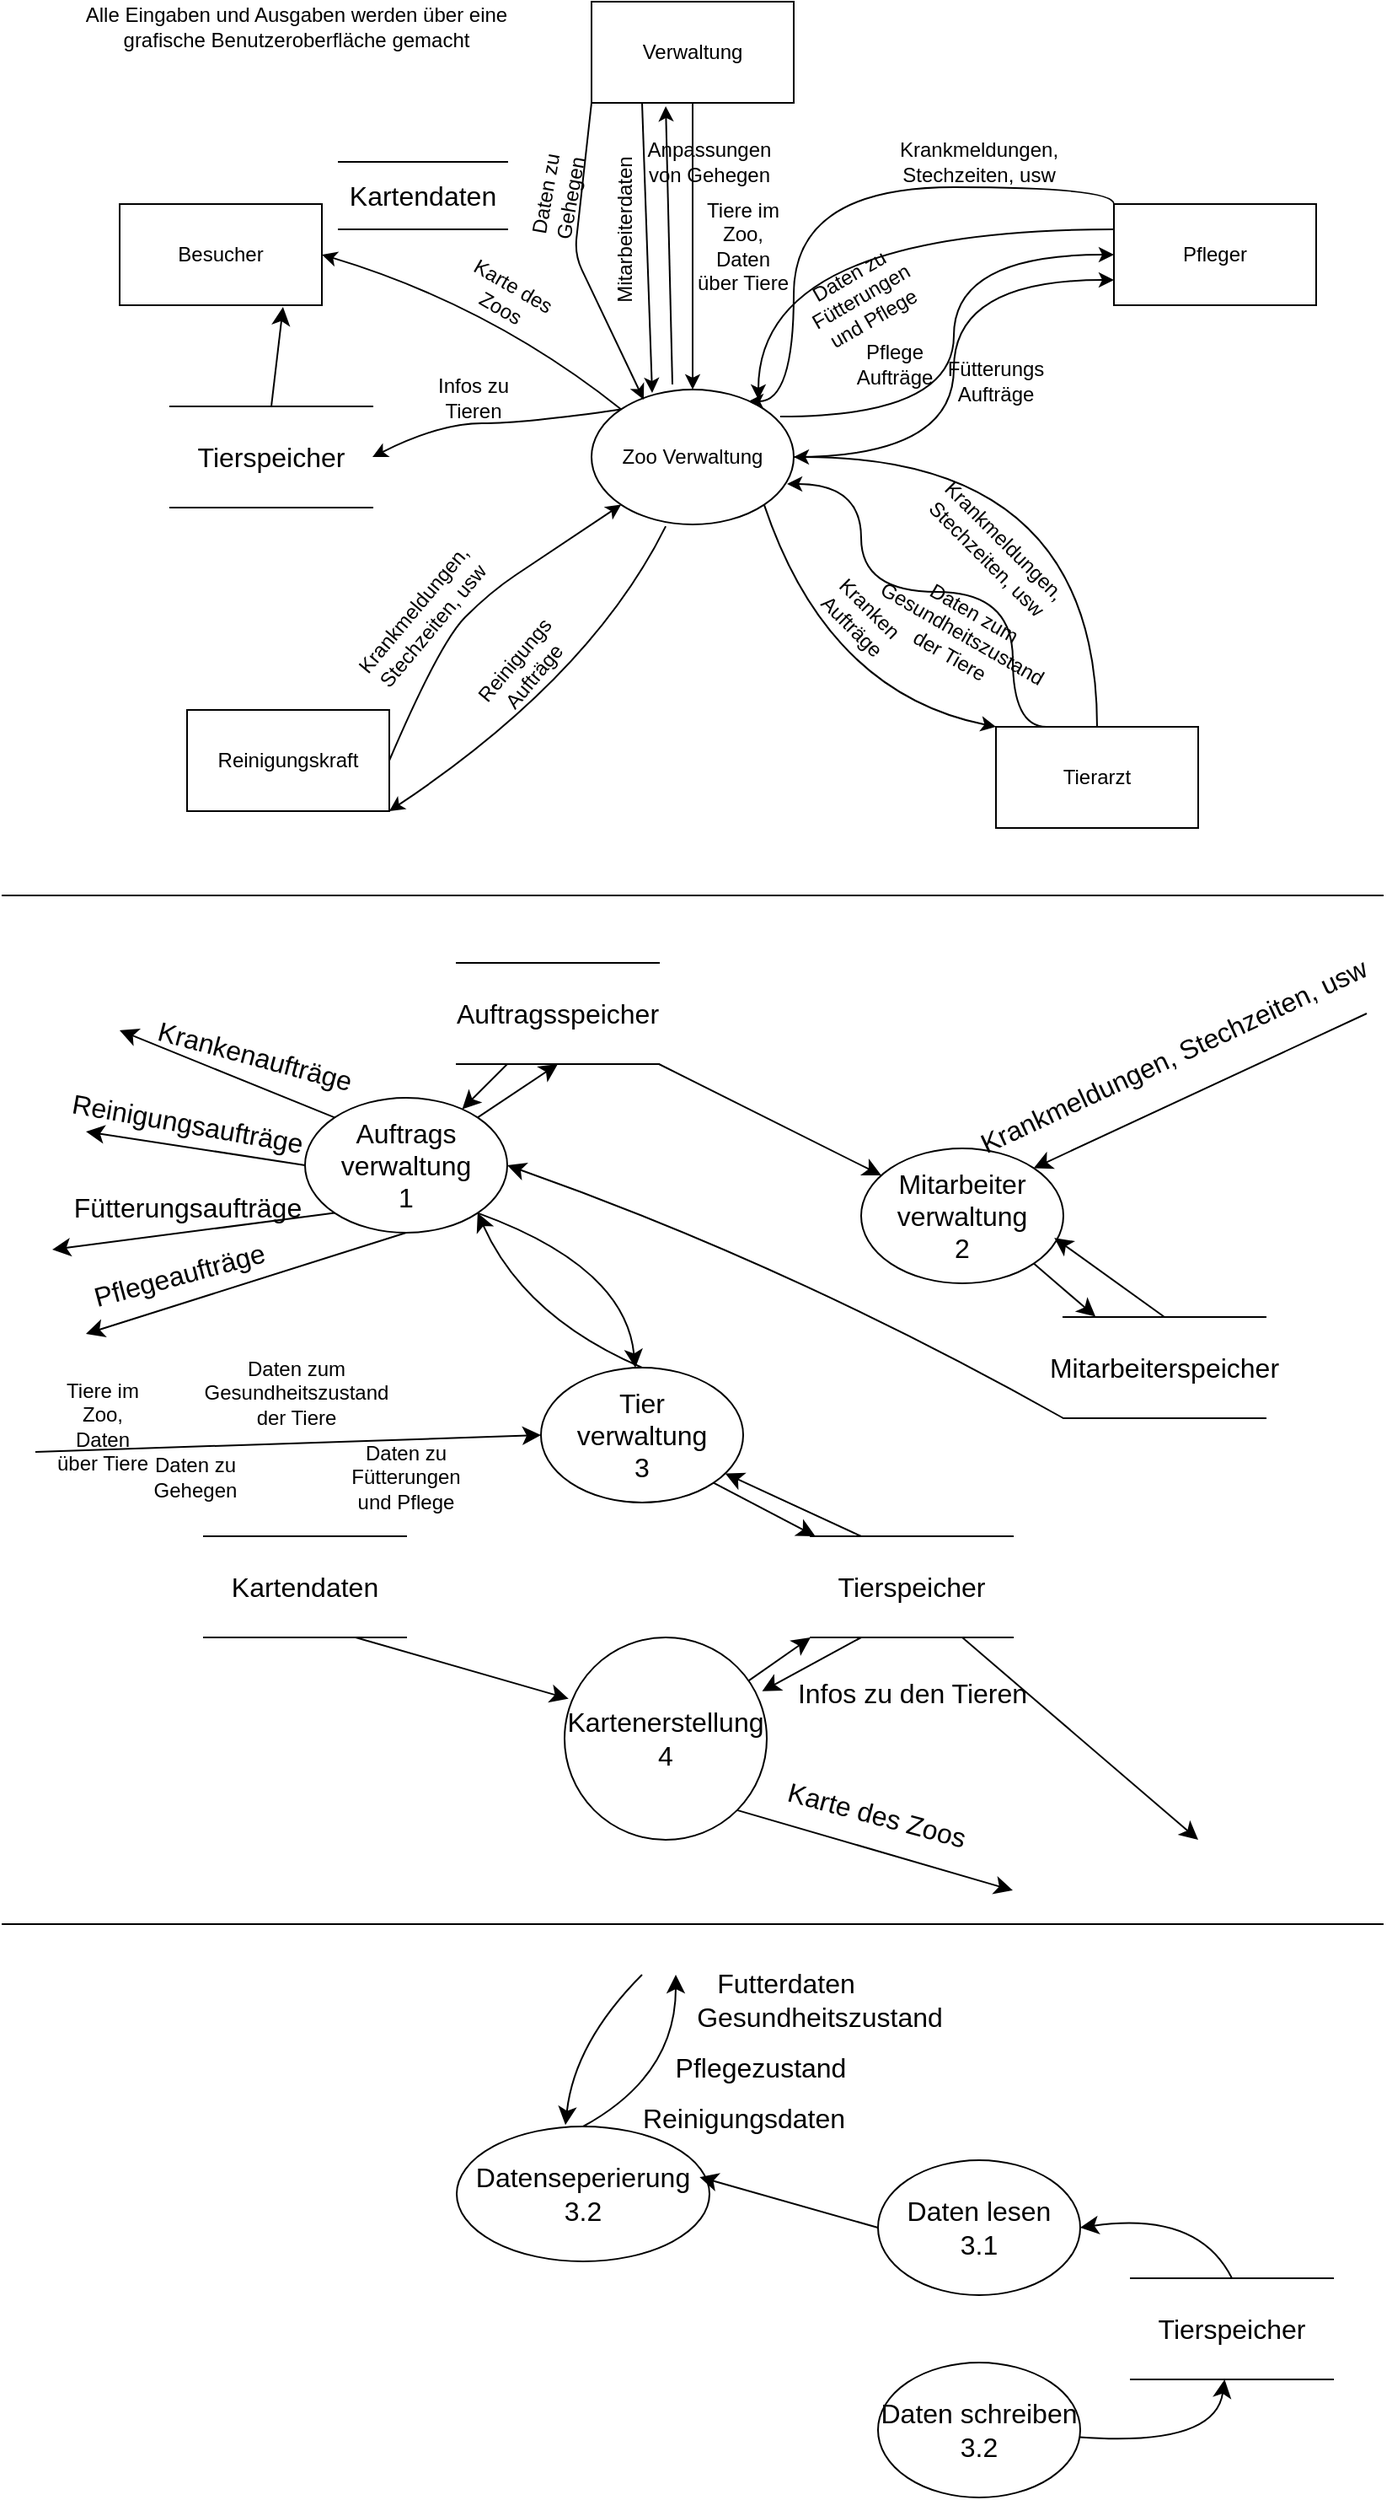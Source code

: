 <mxfile version="22.0.8" type="github">
  <diagram name="Seite-1" id="AFe3_xiZWw6bGmPmBy-W">
    <mxGraphModel dx="1151" dy="640" grid="1" gridSize="10" guides="1" tooltips="1" connect="1" arrows="1" fold="1" page="1" pageScale="1" pageWidth="827" pageHeight="1169" math="0" shadow="0">
      <root>
        <mxCell id="0" />
        <mxCell id="1" parent="0" />
        <mxCell id="UjHKhjJmp_GbaxRpM0CP-33" style="edgeStyle=orthogonalEdgeStyle;orthogonalLoop=1;jettySize=auto;html=1;entryX=0;entryY=0.75;entryDx=0;entryDy=0;curved=1;" parent="1" source="UjHKhjJmp_GbaxRpM0CP-1" target="UjHKhjJmp_GbaxRpM0CP-7" edge="1">
          <mxGeometry relative="1" as="geometry" />
        </mxCell>
        <mxCell id="UjHKhjJmp_GbaxRpM0CP-1" value="Zoo Verwaltung" style="ellipse;whiteSpace=wrap;html=1;" parent="1" vertex="1">
          <mxGeometry x="350" y="260" width="120" height="80" as="geometry" />
        </mxCell>
        <mxCell id="UjHKhjJmp_GbaxRpM0CP-4" value="Reinigungskraft" style="rounded=0;whiteSpace=wrap;html=1;" parent="1" vertex="1">
          <mxGeometry x="110" y="450" width="120" height="60" as="geometry" />
        </mxCell>
        <mxCell id="UjHKhjJmp_GbaxRpM0CP-29" style="edgeStyle=orthogonalEdgeStyle;orthogonalLoop=1;jettySize=auto;html=1;entryX=1;entryY=0.5;entryDx=0;entryDy=0;exitX=0.5;exitY=0;exitDx=0;exitDy=0;curved=1;" parent="1" source="UjHKhjJmp_GbaxRpM0CP-5" target="UjHKhjJmp_GbaxRpM0CP-1" edge="1">
          <mxGeometry relative="1" as="geometry" />
        </mxCell>
        <mxCell id="UjHKhjJmp_GbaxRpM0CP-5" value="Tierarzt" style="rounded=0;whiteSpace=wrap;html=1;" parent="1" vertex="1">
          <mxGeometry x="590" y="460" width="120" height="60" as="geometry" />
        </mxCell>
        <mxCell id="UjHKhjJmp_GbaxRpM0CP-6" value="Verwaltung" style="rounded=0;whiteSpace=wrap;html=1;" parent="1" vertex="1">
          <mxGeometry x="350" y="30" width="120" height="60" as="geometry" />
        </mxCell>
        <mxCell id="UjHKhjJmp_GbaxRpM0CP-7" value="Pfleger" style="rounded=0;whiteSpace=wrap;html=1;" parent="1" vertex="1">
          <mxGeometry x="660" y="150" width="120" height="60" as="geometry" />
        </mxCell>
        <mxCell id="UjHKhjJmp_GbaxRpM0CP-8" value="Besucher" style="rounded=0;whiteSpace=wrap;html=1;" parent="1" vertex="1">
          <mxGeometry x="70" y="150" width="120" height="60" as="geometry" />
        </mxCell>
        <object label="" id="UjHKhjJmp_GbaxRpM0CP-9">
          <mxCell style="endArrow=classic;html=1;exitX=0;exitY=0;exitDx=0;exitDy=0;entryX=1;entryY=0.5;entryDx=0;entryDy=0;curved=1;" parent="1" source="UjHKhjJmp_GbaxRpM0CP-1" target="UjHKhjJmp_GbaxRpM0CP-8" edge="1">
            <mxGeometry width="50" height="50" relative="1" as="geometry">
              <mxPoint x="440" y="270" as="sourcePoint" />
              <mxPoint x="390" y="320" as="targetPoint" />
              <Array as="points">
                <mxPoint x="290" y="210" />
              </Array>
            </mxGeometry>
          </mxCell>
        </object>
        <mxCell id="UjHKhjJmp_GbaxRpM0CP-10" value="Karte des Zoos" style="text;html=1;strokeColor=none;fillColor=none;align=center;verticalAlign=middle;whiteSpace=wrap;rounded=0;rotation=30;" parent="1" vertex="1">
          <mxGeometry x="270" y="190" width="60" height="30" as="geometry" />
        </mxCell>
        <object label="" id="UjHKhjJmp_GbaxRpM0CP-11">
          <mxCell style="endArrow=classic;html=1;entryX=1;entryY=0.5;entryDx=0;entryDy=0;curved=1;exitX=0;exitY=0;exitDx=0;exitDy=0;" parent="1" source="UjHKhjJmp_GbaxRpM0CP-1" target="Fa3aqSn8HLSYC_7PjLff-5" edge="1">
            <mxGeometry width="50" height="50" relative="1" as="geometry">
              <mxPoint x="319.457" y="310.514" as="sourcePoint" />
              <mxPoint x="140" y="250" as="targetPoint" />
              <Array as="points">
                <mxPoint x="310" y="280" />
                <mxPoint x="260" y="280" />
              </Array>
            </mxGeometry>
          </mxCell>
        </object>
        <mxCell id="UjHKhjJmp_GbaxRpM0CP-12" value="Infos zu Tieren" style="text;html=1;strokeColor=none;fillColor=none;align=center;verticalAlign=middle;whiteSpace=wrap;rounded=0;rotation=0;" parent="1" vertex="1">
          <mxGeometry x="250" y="250" width="60" height="30" as="geometry" />
        </mxCell>
        <mxCell id="UjHKhjJmp_GbaxRpM0CP-13" value="" style="endArrow=classic;html=1;rounded=0;exitX=0.5;exitY=1;exitDx=0;exitDy=0;entryX=0.5;entryY=0;entryDx=0;entryDy=0;" parent="1" source="UjHKhjJmp_GbaxRpM0CP-6" target="UjHKhjJmp_GbaxRpM0CP-1" edge="1">
          <mxGeometry width="50" height="50" relative="1" as="geometry">
            <mxPoint x="390" y="320" as="sourcePoint" />
            <mxPoint x="440" y="270" as="targetPoint" />
          </mxGeometry>
        </mxCell>
        <mxCell id="UjHKhjJmp_GbaxRpM0CP-14" value="Tiere im Zoo, Daten über Tiere" style="text;html=1;strokeColor=none;fillColor=none;align=center;verticalAlign=middle;whiteSpace=wrap;rounded=0;" parent="1" vertex="1">
          <mxGeometry x="410" y="160" width="60" height="30" as="geometry" />
        </mxCell>
        <mxCell id="UjHKhjJmp_GbaxRpM0CP-16" value="" style="endArrow=classic;html=1;rounded=0;exitX=0.25;exitY=1;exitDx=0;exitDy=0;entryX=0.3;entryY=0.025;entryDx=0;entryDy=0;entryPerimeter=0;" parent="1" source="UjHKhjJmp_GbaxRpM0CP-6" target="UjHKhjJmp_GbaxRpM0CP-1" edge="1">
          <mxGeometry width="50" height="50" relative="1" as="geometry">
            <mxPoint x="420" y="100" as="sourcePoint" />
            <mxPoint x="420" y="270" as="targetPoint" />
          </mxGeometry>
        </mxCell>
        <mxCell id="UjHKhjJmp_GbaxRpM0CP-17" value="Mitarbeiterdaten" style="text;html=1;strokeColor=none;fillColor=none;align=center;verticalAlign=middle;whiteSpace=wrap;rounded=0;rotation=-90;" parent="1" vertex="1">
          <mxGeometry x="340" y="150" width="60" height="30" as="geometry" />
        </mxCell>
        <object label="" id="UjHKhjJmp_GbaxRpM0CP-18">
          <mxCell style="endArrow=classic;html=1;entryX=0;entryY=1;entryDx=0;entryDy=0;curved=1;exitX=1;exitY=0.5;exitDx=0;exitDy=0;" parent="1" source="UjHKhjJmp_GbaxRpM0CP-4" target="UjHKhjJmp_GbaxRpM0CP-1" edge="1">
            <mxGeometry width="50" height="50" relative="1" as="geometry">
              <mxPoint x="378" y="282" as="sourcePoint" />
              <mxPoint x="200" y="220" as="targetPoint" />
              <Array as="points">
                <mxPoint x="260" y="410" />
                <mxPoint x="290" y="380" />
                <mxPoint x="320" y="360" />
              </Array>
            </mxGeometry>
          </mxCell>
        </object>
        <mxCell id="UjHKhjJmp_GbaxRpM0CP-19" value="Krankmeldungen, Stechzeiten, usw" style="text;html=1;strokeColor=none;fillColor=none;align=center;verticalAlign=middle;whiteSpace=wrap;rounded=0;rotation=-50;" parent="1" vertex="1">
          <mxGeometry x="220" y="380" width="60" height="30" as="geometry" />
        </mxCell>
        <object label="" id="UjHKhjJmp_GbaxRpM0CP-20">
          <mxCell style="endArrow=classic;html=1;entryX=1;entryY=1;entryDx=0;entryDy=0;curved=1;exitX=0.367;exitY=1.013;exitDx=0;exitDy=0;exitPerimeter=0;" parent="1" source="UjHKhjJmp_GbaxRpM0CP-1" target="UjHKhjJmp_GbaxRpM0CP-4" edge="1">
            <mxGeometry width="50" height="50" relative="1" as="geometry">
              <mxPoint x="378" y="282" as="sourcePoint" />
              <mxPoint x="200" y="220" as="targetPoint" />
              <Array as="points">
                <mxPoint x="350" y="430" />
              </Array>
            </mxGeometry>
          </mxCell>
        </object>
        <mxCell id="UjHKhjJmp_GbaxRpM0CP-21" value="Reinigungs&lt;br&gt;Aufträge" style="text;html=1;strokeColor=none;fillColor=none;align=center;verticalAlign=middle;whiteSpace=wrap;rounded=0;rotation=-50;" parent="1" vertex="1">
          <mxGeometry x="280" y="410" width="60" height="30" as="geometry" />
        </mxCell>
        <mxCell id="UjHKhjJmp_GbaxRpM0CP-22" value="Alle Eingaben und Ausgaben werden über eine grafische Benutzeroberfläche gemacht" style="text;html=1;strokeColor=none;fillColor=none;align=center;verticalAlign=middle;whiteSpace=wrap;rounded=0;" parent="1" vertex="1">
          <mxGeometry x="40" y="30" width="270" height="30" as="geometry" />
        </mxCell>
        <object label="" id="UjHKhjJmp_GbaxRpM0CP-24">
          <mxCell style="endArrow=classic;html=1;entryX=0;entryY=0;entryDx=0;entryDy=0;curved=1;exitX=1;exitY=1;exitDx=0;exitDy=0;" parent="1" source="UjHKhjJmp_GbaxRpM0CP-1" target="UjHKhjJmp_GbaxRpM0CP-5" edge="1">
            <mxGeometry width="50" height="50" relative="1" as="geometry">
              <mxPoint x="387" y="347" as="sourcePoint" />
              <mxPoint x="240" y="520" as="targetPoint" />
              <Array as="points">
                <mxPoint x="490" y="440" />
              </Array>
            </mxGeometry>
          </mxCell>
        </object>
        <mxCell id="UjHKhjJmp_GbaxRpM0CP-25" value="Kranken&lt;br&gt;Aufträge" style="text;html=1;strokeColor=none;fillColor=none;align=center;verticalAlign=middle;whiteSpace=wrap;rounded=0;rotation=45;" parent="1" vertex="1">
          <mxGeometry x="480" y="380" width="60" height="30" as="geometry" />
        </mxCell>
        <mxCell id="UjHKhjJmp_GbaxRpM0CP-30" value="Krankmeldungen, Stechzeiten, usw" style="text;html=1;strokeColor=none;fillColor=none;align=center;verticalAlign=middle;whiteSpace=wrap;rounded=0;rotation=45;" parent="1" vertex="1">
          <mxGeometry x="560" y="340" width="60" height="30" as="geometry" />
        </mxCell>
        <mxCell id="UjHKhjJmp_GbaxRpM0CP-31" style="edgeStyle=orthogonalEdgeStyle;orthogonalLoop=1;jettySize=auto;html=1;entryX=0.967;entryY=0.7;entryDx=0;entryDy=0;exitX=0.25;exitY=0;exitDx=0;exitDy=0;curved=1;entryPerimeter=0;" parent="1" source="UjHKhjJmp_GbaxRpM0CP-5" target="UjHKhjJmp_GbaxRpM0CP-1" edge="1">
          <mxGeometry relative="1" as="geometry">
            <mxPoint x="660" y="470" as="sourcePoint" />
            <mxPoint x="480" y="310" as="targetPoint" />
            <Array as="points">
              <mxPoint x="600" y="460" />
              <mxPoint x="600" y="380" />
              <mxPoint x="510" y="380" />
              <mxPoint x="510" y="316" />
            </Array>
          </mxGeometry>
        </mxCell>
        <mxCell id="UjHKhjJmp_GbaxRpM0CP-32" value="Daten zum Gesundheitszustand der Tiere" style="text;html=1;strokeColor=none;fillColor=none;align=center;verticalAlign=middle;whiteSpace=wrap;rounded=0;rotation=30;" parent="1" vertex="1">
          <mxGeometry x="540" y="390" width="60" height="30" as="geometry" />
        </mxCell>
        <mxCell id="UjHKhjJmp_GbaxRpM0CP-34" value="Fütterungs&lt;br&gt;Aufträge" style="text;html=1;strokeColor=none;fillColor=none;align=center;verticalAlign=middle;whiteSpace=wrap;rounded=0;" parent="1" vertex="1">
          <mxGeometry x="560" y="240" width="60" height="30" as="geometry" />
        </mxCell>
        <mxCell id="UjHKhjJmp_GbaxRpM0CP-35" style="edgeStyle=orthogonalEdgeStyle;orthogonalLoop=1;jettySize=auto;html=1;entryX=0;entryY=0.5;entryDx=0;entryDy=0;curved=1;exitX=0.933;exitY=0.2;exitDx=0;exitDy=0;exitPerimeter=0;" parent="1" source="UjHKhjJmp_GbaxRpM0CP-1" target="UjHKhjJmp_GbaxRpM0CP-7" edge="1">
          <mxGeometry relative="1" as="geometry">
            <mxPoint x="480" y="310" as="sourcePoint" />
            <mxPoint x="670" y="205" as="targetPoint" />
          </mxGeometry>
        </mxCell>
        <mxCell id="UjHKhjJmp_GbaxRpM0CP-36" value="Pflege&lt;br&gt;Aufträge" style="text;html=1;strokeColor=none;fillColor=none;align=center;verticalAlign=middle;whiteSpace=wrap;rounded=0;" parent="1" vertex="1">
          <mxGeometry x="500" y="230" width="60" height="30" as="geometry" />
        </mxCell>
        <mxCell id="UjHKhjJmp_GbaxRpM0CP-37" style="edgeStyle=orthogonalEdgeStyle;orthogonalLoop=1;jettySize=auto;html=1;exitX=0;exitY=0.25;exitDx=0;exitDy=0;entryX=0.825;entryY=0.075;entryDx=0;entryDy=0;entryPerimeter=0;curved=1;" parent="1" source="UjHKhjJmp_GbaxRpM0CP-7" target="UjHKhjJmp_GbaxRpM0CP-1" edge="1">
          <mxGeometry relative="1" as="geometry" />
        </mxCell>
        <mxCell id="UjHKhjJmp_GbaxRpM0CP-38" value="Daten zu Fütterungen und Pflege" style="text;html=1;strokeColor=none;fillColor=none;align=center;verticalAlign=middle;whiteSpace=wrap;rounded=0;rotation=-30;" parent="1" vertex="1">
          <mxGeometry x="480" y="190" width="60" height="30" as="geometry" />
        </mxCell>
        <mxCell id="UjHKhjJmp_GbaxRpM0CP-39" style="edgeStyle=orthogonalEdgeStyle;orthogonalLoop=1;jettySize=auto;html=1;exitX=0;exitY=0;exitDx=0;exitDy=0;entryX=0.775;entryY=0.088;entryDx=0;entryDy=0;entryPerimeter=0;curved=1;" parent="1" source="UjHKhjJmp_GbaxRpM0CP-7" target="UjHKhjJmp_GbaxRpM0CP-1" edge="1">
          <mxGeometry relative="1" as="geometry">
            <mxPoint x="670" y="175" as="sourcePoint" />
            <mxPoint x="459" y="276" as="targetPoint" />
            <Array as="points">
              <mxPoint x="660" y="140" />
              <mxPoint x="470" y="140" />
              <mxPoint x="470" y="267" />
            </Array>
          </mxGeometry>
        </mxCell>
        <mxCell id="UjHKhjJmp_GbaxRpM0CP-40" value="Krankmeldungen, Stechzeiten, usw" style="text;html=1;strokeColor=none;fillColor=none;align=center;verticalAlign=middle;whiteSpace=wrap;rounded=0;" parent="1" vertex="1">
          <mxGeometry x="550" y="110" width="60" height="30" as="geometry" />
        </mxCell>
        <mxCell id="UjHKhjJmp_GbaxRpM0CP-41" value="" style="endArrow=classic;html=1;rounded=1;exitX=0;exitY=1;exitDx=0;exitDy=0;entryX=0.258;entryY=0.075;entryDx=0;entryDy=0;entryPerimeter=0;" parent="1" source="UjHKhjJmp_GbaxRpM0CP-6" target="UjHKhjJmp_GbaxRpM0CP-1" edge="1">
          <mxGeometry width="50" height="50" relative="1" as="geometry">
            <mxPoint x="420" y="100" as="sourcePoint" />
            <mxPoint x="420" y="270" as="targetPoint" />
            <Array as="points">
              <mxPoint x="340" y="180" />
            </Array>
          </mxGeometry>
        </mxCell>
        <mxCell id="UjHKhjJmp_GbaxRpM0CP-42" value="Daten zu Gehegen" style="text;html=1;strokeColor=none;fillColor=none;align=center;verticalAlign=middle;whiteSpace=wrap;rounded=0;rotation=-80;" parent="1" vertex="1">
          <mxGeometry x="300" y="130" width="60" height="30" as="geometry" />
        </mxCell>
        <mxCell id="UjHKhjJmp_GbaxRpM0CP-44" value="" style="endArrow=classic;html=1;rounded=0;entryX=0.367;entryY=1.033;entryDx=0;entryDy=0;entryPerimeter=0;exitX=0.4;exitY=-0.037;exitDx=0;exitDy=0;exitPerimeter=0;" parent="1" source="UjHKhjJmp_GbaxRpM0CP-1" target="UjHKhjJmp_GbaxRpM0CP-6" edge="1">
          <mxGeometry width="50" height="50" relative="1" as="geometry">
            <mxPoint x="390" y="320" as="sourcePoint" />
            <mxPoint x="440" y="270" as="targetPoint" />
          </mxGeometry>
        </mxCell>
        <mxCell id="UjHKhjJmp_GbaxRpM0CP-45" value="Anpassungen von Gehegen" style="text;html=1;strokeColor=none;fillColor=none;align=center;verticalAlign=middle;whiteSpace=wrap;rounded=0;" parent="1" vertex="1">
          <mxGeometry x="390" y="110" width="60" height="30" as="geometry" />
        </mxCell>
        <mxCell id="Fa3aqSn8HLSYC_7PjLff-28" style="edgeStyle=none;curved=1;rounded=0;orthogonalLoop=1;jettySize=auto;html=1;exitX=1;exitY=1;exitDx=0;exitDy=0;fontSize=12;startSize=8;endSize=8;" edge="1" parent="1" source="Fa3aqSn8HLSYC_7PjLff-1" target="Fa3aqSn8HLSYC_7PjLff-7">
          <mxGeometry relative="1" as="geometry" />
        </mxCell>
        <mxCell id="Fa3aqSn8HLSYC_7PjLff-1" value="Tier&lt;br&gt;verwaltung&lt;br&gt;3" style="ellipse;whiteSpace=wrap;html=1;fontSize=16;" vertex="1" parent="1">
          <mxGeometry x="320" y="840" width="120" height="80" as="geometry" />
        </mxCell>
        <mxCell id="Fa3aqSn8HLSYC_7PjLff-2" value="Mitarbeiter&lt;br&gt;verwaltung&lt;br&gt;2" style="ellipse;whiteSpace=wrap;html=1;fontSize=16;" vertex="1" parent="1">
          <mxGeometry x="510" y="710" width="120" height="80" as="geometry" />
        </mxCell>
        <mxCell id="Fa3aqSn8HLSYC_7PjLff-8" style="edgeStyle=none;curved=1;rounded=0;orthogonalLoop=1;jettySize=auto;html=1;exitX=0;exitY=0.5;exitDx=0;exitDy=0;fontSize=12;startSize=8;endSize=8;" edge="1" parent="1" source="Fa3aqSn8HLSYC_7PjLff-3">
          <mxGeometry relative="1" as="geometry">
            <mxPoint x="50" y="700" as="targetPoint" />
          </mxGeometry>
        </mxCell>
        <mxCell id="Fa3aqSn8HLSYC_7PjLff-10" style="edgeStyle=none;curved=1;rounded=0;orthogonalLoop=1;jettySize=auto;html=1;exitX=0;exitY=0;exitDx=0;exitDy=0;fontSize=12;startSize=8;endSize=8;" edge="1" parent="1" source="Fa3aqSn8HLSYC_7PjLff-3">
          <mxGeometry relative="1" as="geometry">
            <mxPoint x="70.0" y="640" as="targetPoint" />
          </mxGeometry>
        </mxCell>
        <mxCell id="Fa3aqSn8HLSYC_7PjLff-12" style="edgeStyle=none;curved=1;rounded=0;orthogonalLoop=1;jettySize=auto;html=1;exitX=0;exitY=1;exitDx=0;exitDy=0;fontSize=12;startSize=8;endSize=8;" edge="1" parent="1" source="Fa3aqSn8HLSYC_7PjLff-3">
          <mxGeometry relative="1" as="geometry">
            <mxPoint x="30.0" y="770" as="targetPoint" />
          </mxGeometry>
        </mxCell>
        <mxCell id="Fa3aqSn8HLSYC_7PjLff-15" style="edgeStyle=none;curved=1;rounded=0;orthogonalLoop=1;jettySize=auto;html=1;exitX=0.5;exitY=1;exitDx=0;exitDy=0;fontSize=12;startSize=8;endSize=8;" edge="1" parent="1" source="Fa3aqSn8HLSYC_7PjLff-3">
          <mxGeometry relative="1" as="geometry">
            <mxPoint x="50.0" y="820" as="targetPoint" />
          </mxGeometry>
        </mxCell>
        <mxCell id="Fa3aqSn8HLSYC_7PjLff-24" style="edgeStyle=none;curved=1;rounded=0;orthogonalLoop=1;jettySize=auto;html=1;exitX=1;exitY=0;exitDx=0;exitDy=0;entryX=0.5;entryY=1;entryDx=0;entryDy=0;fontSize=12;startSize=8;endSize=8;" edge="1" parent="1" source="Fa3aqSn8HLSYC_7PjLff-3" target="Fa3aqSn8HLSYC_7PjLff-22">
          <mxGeometry relative="1" as="geometry" />
        </mxCell>
        <mxCell id="Fa3aqSn8HLSYC_7PjLff-3" value="Auftrags&lt;br&gt;verwaltung&lt;br&gt;1" style="ellipse;whiteSpace=wrap;html=1;fontSize=16;" vertex="1" parent="1">
          <mxGeometry x="180" y="680" width="120" height="80" as="geometry" />
        </mxCell>
        <mxCell id="Fa3aqSn8HLSYC_7PjLff-4" value="" style="endArrow=classic;html=1;rounded=0;fontSize=12;startSize=8;endSize=8;curved=1;entryX=1;entryY=0;entryDx=0;entryDy=0;" edge="1" parent="1" target="Fa3aqSn8HLSYC_7PjLff-2">
          <mxGeometry width="50" height="50" relative="1" as="geometry">
            <mxPoint x="810" y="630" as="sourcePoint" />
            <mxPoint x="400" y="580" as="targetPoint" />
          </mxGeometry>
        </mxCell>
        <mxCell id="Fa3aqSn8HLSYC_7PjLff-5" value="Tierspeicher" style="shape=partialRectangle;whiteSpace=wrap;html=1;left=0;right=0;fillColor=none;fontSize=16;" vertex="1" parent="1">
          <mxGeometry x="100" y="270" width="120" height="60" as="geometry" />
        </mxCell>
        <mxCell id="Fa3aqSn8HLSYC_7PjLff-6" style="edgeStyle=none;curved=1;rounded=0;orthogonalLoop=1;jettySize=auto;html=1;exitX=0.5;exitY=0;exitDx=0;exitDy=0;entryX=0.808;entryY=1.017;entryDx=0;entryDy=0;entryPerimeter=0;fontSize=12;startSize=8;endSize=8;" edge="1" parent="1" source="Fa3aqSn8HLSYC_7PjLff-5" target="UjHKhjJmp_GbaxRpM0CP-8">
          <mxGeometry relative="1" as="geometry" />
        </mxCell>
        <mxCell id="Fa3aqSn8HLSYC_7PjLff-29" style="edgeStyle=none;curved=1;rounded=0;orthogonalLoop=1;jettySize=auto;html=1;exitX=0.25;exitY=0;exitDx=0;exitDy=0;fontSize=12;startSize=8;endSize=8;" edge="1" parent="1" source="Fa3aqSn8HLSYC_7PjLff-7" target="Fa3aqSn8HLSYC_7PjLff-1">
          <mxGeometry relative="1" as="geometry" />
        </mxCell>
        <mxCell id="Fa3aqSn8HLSYC_7PjLff-40" style="edgeStyle=none;curved=1;rounded=0;orthogonalLoop=1;jettySize=auto;html=1;exitX=0.75;exitY=1;exitDx=0;exitDy=0;fontSize=12;startSize=8;endSize=8;" edge="1" parent="1" source="Fa3aqSn8HLSYC_7PjLff-7">
          <mxGeometry relative="1" as="geometry">
            <mxPoint x="710" y="1120" as="targetPoint" />
          </mxGeometry>
        </mxCell>
        <mxCell id="Fa3aqSn8HLSYC_7PjLff-42" style="edgeStyle=none;curved=1;rounded=0;orthogonalLoop=1;jettySize=auto;html=1;exitX=0.5;exitY=0;exitDx=0;exitDy=0;entryX=1;entryY=1;entryDx=0;entryDy=0;fontSize=12;startSize=8;endSize=8;" edge="1" parent="1" source="Fa3aqSn8HLSYC_7PjLff-1" target="Fa3aqSn8HLSYC_7PjLff-3">
          <mxGeometry relative="1" as="geometry">
            <Array as="points">
              <mxPoint x="310" y="810" />
            </Array>
          </mxGeometry>
        </mxCell>
        <mxCell id="Fa3aqSn8HLSYC_7PjLff-7" value="Tierspeicher" style="shape=partialRectangle;whiteSpace=wrap;html=1;left=0;right=0;fillColor=none;fontSize=16;" vertex="1" parent="1">
          <mxGeometry x="480" y="940" width="120" height="60" as="geometry" />
        </mxCell>
        <mxCell id="Fa3aqSn8HLSYC_7PjLff-9" value="Reinigungsaufträge" style="text;html=1;align=center;verticalAlign=middle;resizable=0;points=[];autosize=1;strokeColor=none;fillColor=none;fontSize=16;rotation=10;" vertex="1" parent="1">
          <mxGeometry x="30" y="680" width="160" height="30" as="geometry" />
        </mxCell>
        <mxCell id="Fa3aqSn8HLSYC_7PjLff-11" value="Krankenaufträge" style="text;html=1;align=center;verticalAlign=middle;resizable=0;points=[];autosize=1;strokeColor=none;fillColor=none;fontSize=16;rotation=15;" vertex="1" parent="1">
          <mxGeometry x="80" y="640" width="140" height="30" as="geometry" />
        </mxCell>
        <mxCell id="Fa3aqSn8HLSYC_7PjLff-13" value="Fütterungsaufträge" style="text;html=1;align=center;verticalAlign=middle;resizable=0;points=[];autosize=1;strokeColor=none;fillColor=none;fontSize=16;" vertex="1" parent="1">
          <mxGeometry x="30" y="730" width="160" height="30" as="geometry" />
        </mxCell>
        <mxCell id="Fa3aqSn8HLSYC_7PjLff-16" value="Pflegeaufträge" style="text;html=1;align=center;verticalAlign=middle;resizable=0;points=[];autosize=1;strokeColor=none;fillColor=none;fontSize=16;rotation=-15;" vertex="1" parent="1">
          <mxGeometry x="40" y="770" width="130" height="30" as="geometry" />
        </mxCell>
        <mxCell id="Fa3aqSn8HLSYC_7PjLff-17" value="Kartendaten" style="shape=partialRectangle;whiteSpace=wrap;html=1;left=0;right=0;fillColor=none;fontSize=16;" vertex="1" parent="1">
          <mxGeometry x="200" y="125" width="100" height="40" as="geometry" />
        </mxCell>
        <mxCell id="Fa3aqSn8HLSYC_7PjLff-43" style="edgeStyle=none;curved=1;rounded=0;orthogonalLoop=1;jettySize=auto;html=1;exitX=0;exitY=1;exitDx=0;exitDy=0;entryX=1;entryY=0.5;entryDx=0;entryDy=0;fontSize=12;startSize=8;endSize=8;" edge="1" parent="1" source="Fa3aqSn8HLSYC_7PjLff-19" target="Fa3aqSn8HLSYC_7PjLff-3">
          <mxGeometry relative="1" as="geometry">
            <Array as="points">
              <mxPoint x="470" y="780" />
            </Array>
          </mxGeometry>
        </mxCell>
        <mxCell id="Fa3aqSn8HLSYC_7PjLff-19" value="Mitarbeiterspeicher" style="shape=partialRectangle;whiteSpace=wrap;html=1;left=0;right=0;fillColor=none;fontSize=16;" vertex="1" parent="1">
          <mxGeometry x="630" y="810" width="120" height="60" as="geometry" />
        </mxCell>
        <mxCell id="Fa3aqSn8HLSYC_7PjLff-21" value="Kartendaten" style="shape=partialRectangle;whiteSpace=wrap;html=1;left=0;right=0;fillColor=none;fontSize=16;" vertex="1" parent="1">
          <mxGeometry x="120" y="940" width="120" height="60" as="geometry" />
        </mxCell>
        <mxCell id="Fa3aqSn8HLSYC_7PjLff-23" style="edgeStyle=none;curved=1;rounded=0;orthogonalLoop=1;jettySize=auto;html=1;exitX=0.25;exitY=1;exitDx=0;exitDy=0;fontSize=12;startSize=8;endSize=8;" edge="1" parent="1" source="Fa3aqSn8HLSYC_7PjLff-22" target="Fa3aqSn8HLSYC_7PjLff-3">
          <mxGeometry relative="1" as="geometry" />
        </mxCell>
        <mxCell id="Fa3aqSn8HLSYC_7PjLff-46" style="edgeStyle=none;curved=1;rounded=0;orthogonalLoop=1;jettySize=auto;html=1;exitX=1;exitY=1;exitDx=0;exitDy=0;fontSize=12;startSize=8;endSize=8;" edge="1" parent="1" source="Fa3aqSn8HLSYC_7PjLff-22" target="Fa3aqSn8HLSYC_7PjLff-2">
          <mxGeometry relative="1" as="geometry" />
        </mxCell>
        <mxCell id="Fa3aqSn8HLSYC_7PjLff-22" value="Auftragsspeicher" style="shape=partialRectangle;whiteSpace=wrap;html=1;left=0;right=0;fillColor=none;fontSize=16;" vertex="1" parent="1">
          <mxGeometry x="270" y="600" width="120" height="60" as="geometry" />
        </mxCell>
        <mxCell id="Fa3aqSn8HLSYC_7PjLff-35" style="edgeStyle=none;curved=1;rounded=0;orthogonalLoop=1;jettySize=auto;html=1;exitX=1;exitY=1;exitDx=0;exitDy=0;fontSize=12;startSize=8;endSize=8;" edge="1" parent="1" source="Fa3aqSn8HLSYC_7PjLff-25">
          <mxGeometry relative="1" as="geometry">
            <mxPoint x="600" y="1150" as="targetPoint" />
          </mxGeometry>
        </mxCell>
        <mxCell id="Fa3aqSn8HLSYC_7PjLff-47" style="edgeStyle=none;curved=1;rounded=0;orthogonalLoop=1;jettySize=auto;html=1;entryX=0;entryY=1;entryDx=0;entryDy=0;fontSize=12;startSize=8;endSize=8;" edge="1" parent="1" source="Fa3aqSn8HLSYC_7PjLff-25" target="Fa3aqSn8HLSYC_7PjLff-7">
          <mxGeometry relative="1" as="geometry" />
        </mxCell>
        <mxCell id="Fa3aqSn8HLSYC_7PjLff-25" value="Kartenerstellung&lt;br&gt;4" style="ellipse;whiteSpace=wrap;html=1;aspect=fixed;fontSize=16;" vertex="1" parent="1">
          <mxGeometry x="334" y="1000" width="120" height="120" as="geometry" />
        </mxCell>
        <mxCell id="Fa3aqSn8HLSYC_7PjLff-26" style="edgeStyle=none;curved=1;rounded=0;orthogonalLoop=1;jettySize=auto;html=1;exitX=0.75;exitY=1;exitDx=0;exitDy=0;entryX=0.02;entryY=0.303;entryDx=0;entryDy=0;entryPerimeter=0;fontSize=12;startSize=8;endSize=8;" edge="1" parent="1" source="Fa3aqSn8HLSYC_7PjLff-21" target="Fa3aqSn8HLSYC_7PjLff-25">
          <mxGeometry relative="1" as="geometry" />
        </mxCell>
        <mxCell id="Fa3aqSn8HLSYC_7PjLff-27" style="edgeStyle=none;curved=1;rounded=0;orthogonalLoop=1;jettySize=auto;html=1;exitX=0.25;exitY=1;exitDx=0;exitDy=0;entryX=0.977;entryY=0.266;entryDx=0;entryDy=0;entryPerimeter=0;fontSize=12;startSize=8;endSize=8;" edge="1" parent="1" source="Fa3aqSn8HLSYC_7PjLff-7" target="Fa3aqSn8HLSYC_7PjLff-25">
          <mxGeometry relative="1" as="geometry" />
        </mxCell>
        <mxCell id="Fa3aqSn8HLSYC_7PjLff-30" style="edgeStyle=none;curved=1;rounded=0;orthogonalLoop=1;jettySize=auto;html=1;exitX=1;exitY=1;exitDx=0;exitDy=0;entryX=0.159;entryY=-0.004;entryDx=0;entryDy=0;entryPerimeter=0;fontSize=12;startSize=8;endSize=8;" edge="1" parent="1" source="Fa3aqSn8HLSYC_7PjLff-2" target="Fa3aqSn8HLSYC_7PjLff-19">
          <mxGeometry relative="1" as="geometry" />
        </mxCell>
        <mxCell id="Fa3aqSn8HLSYC_7PjLff-31" style="edgeStyle=none;curved=1;rounded=0;orthogonalLoop=1;jettySize=auto;html=1;exitX=0.5;exitY=0;exitDx=0;exitDy=0;entryX=0.955;entryY=0.663;entryDx=0;entryDy=0;entryPerimeter=0;fontSize=12;startSize=8;endSize=8;" edge="1" parent="1" source="Fa3aqSn8HLSYC_7PjLff-19" target="Fa3aqSn8HLSYC_7PjLff-2">
          <mxGeometry relative="1" as="geometry" />
        </mxCell>
        <mxCell id="Fa3aqSn8HLSYC_7PjLff-34" value="Krankmeldungen, Stechzeiten, usw" style="text;html=1;align=center;verticalAlign=middle;resizable=0;points=[];autosize=1;strokeColor=none;fillColor=none;fontSize=16;rotation=-25;" vertex="1" parent="1">
          <mxGeometry x="560" y="640" width="270" height="30" as="geometry" />
        </mxCell>
        <mxCell id="Fa3aqSn8HLSYC_7PjLff-36" value="Karte des Zoos" style="text;html=1;align=center;verticalAlign=middle;resizable=0;points=[];autosize=1;strokeColor=none;fillColor=none;fontSize=16;rotation=15;" vertex="1" parent="1">
          <mxGeometry x="454" y="1090" width="130" height="30" as="geometry" />
        </mxCell>
        <mxCell id="Fa3aqSn8HLSYC_7PjLff-39" value="Infos zu den Tieren" style="text;html=1;align=center;verticalAlign=middle;resizable=0;points=[];autosize=1;strokeColor=none;fillColor=none;fontSize=16;" vertex="1" parent="1">
          <mxGeometry x="460" y="1018" width="160" height="30" as="geometry" />
        </mxCell>
        <mxCell id="Fa3aqSn8HLSYC_7PjLff-41" value="" style="endArrow=none;html=1;rounded=0;fontSize=12;startSize=8;endSize=8;curved=1;" edge="1" parent="1">
          <mxGeometry width="50" height="50" relative="1" as="geometry">
            <mxPoint y="560" as="sourcePoint" />
            <mxPoint x="820" y="560" as="targetPoint" />
          </mxGeometry>
        </mxCell>
        <mxCell id="Fa3aqSn8HLSYC_7PjLff-44" style="edgeStyle=none;curved=1;rounded=0;orthogonalLoop=1;jettySize=auto;html=1;exitX=1;exitY=1;exitDx=0;exitDy=0;fontSize=12;startSize=8;endSize=8;" edge="1" parent="1" source="Fa3aqSn8HLSYC_7PjLff-3" target="Fa3aqSn8HLSYC_7PjLff-1">
          <mxGeometry relative="1" as="geometry">
            <Array as="points">
              <mxPoint x="370" y="780" />
            </Array>
          </mxGeometry>
        </mxCell>
        <mxCell id="Fa3aqSn8HLSYC_7PjLff-48" value="Daten zum Gesundheitszustand der Tiere" style="text;html=1;strokeColor=none;fillColor=none;align=center;verticalAlign=middle;whiteSpace=wrap;rounded=0;rotation=0;" vertex="1" parent="1">
          <mxGeometry x="145" y="840" width="60" height="30" as="geometry" />
        </mxCell>
        <mxCell id="Fa3aqSn8HLSYC_7PjLff-51" style="edgeStyle=none;curved=1;rounded=0;orthogonalLoop=1;jettySize=auto;html=1;entryX=0;entryY=0.5;entryDx=0;entryDy=0;fontSize=12;startSize=8;endSize=8;" edge="1" parent="1" target="Fa3aqSn8HLSYC_7PjLff-1">
          <mxGeometry relative="1" as="geometry">
            <mxPoint x="20" y="890" as="sourcePoint" />
            <mxPoint x="310" y="730" as="targetPoint" />
            <Array as="points" />
          </mxGeometry>
        </mxCell>
        <mxCell id="Fa3aqSn8HLSYC_7PjLff-52" value="Daten zu Fütterungen und Pflege" style="text;html=1;strokeColor=none;fillColor=none;align=center;verticalAlign=middle;whiteSpace=wrap;rounded=0;rotation=0;" vertex="1" parent="1">
          <mxGeometry x="210" y="890" width="60" height="30" as="geometry" />
        </mxCell>
        <mxCell id="Fa3aqSn8HLSYC_7PjLff-53" value="Daten zu Gehegen" style="text;html=1;strokeColor=none;fillColor=none;align=center;verticalAlign=middle;whiteSpace=wrap;rounded=0;rotation=0;" vertex="1" parent="1">
          <mxGeometry x="85" y="890" width="60" height="30" as="geometry" />
        </mxCell>
        <mxCell id="Fa3aqSn8HLSYC_7PjLff-54" value="Tiere im Zoo, Daten über Tiere" style="text;html=1;strokeColor=none;fillColor=none;align=center;verticalAlign=middle;whiteSpace=wrap;rounded=0;" vertex="1" parent="1">
          <mxGeometry x="30" y="860" width="60" height="30" as="geometry" />
        </mxCell>
        <mxCell id="Fa3aqSn8HLSYC_7PjLff-55" value="" style="endArrow=none;html=1;rounded=0;fontSize=12;startSize=8;endSize=8;curved=1;" edge="1" parent="1">
          <mxGeometry width="50" height="50" relative="1" as="geometry">
            <mxPoint y="1170" as="sourcePoint" />
            <mxPoint x="820" y="1170" as="targetPoint" />
          </mxGeometry>
        </mxCell>
        <mxCell id="Fa3aqSn8HLSYC_7PjLff-56" value="Daten lesen&lt;br&gt;3.1" style="ellipse;whiteSpace=wrap;html=1;fontSize=16;" vertex="1" parent="1">
          <mxGeometry x="520" y="1310" width="120" height="80" as="geometry" />
        </mxCell>
        <mxCell id="Fa3aqSn8HLSYC_7PjLff-60" value="" style="edgeStyle=none;curved=1;rounded=0;orthogonalLoop=1;jettySize=auto;html=1;fontSize=12;startSize=8;endSize=8;" edge="1" parent="1" source="Fa3aqSn8HLSYC_7PjLff-57" target="Fa3aqSn8HLSYC_7PjLff-58">
          <mxGeometry relative="1" as="geometry">
            <Array as="points">
              <mxPoint x="720" y="1480" />
            </Array>
          </mxGeometry>
        </mxCell>
        <mxCell id="Fa3aqSn8HLSYC_7PjLff-57" value="Daten schreiben&lt;br&gt;3.2" style="ellipse;whiteSpace=wrap;html=1;fontSize=16;" vertex="1" parent="1">
          <mxGeometry x="520" y="1430" width="120" height="80" as="geometry" />
        </mxCell>
        <mxCell id="Fa3aqSn8HLSYC_7PjLff-59" style="edgeStyle=none;curved=1;rounded=0;orthogonalLoop=1;jettySize=auto;html=1;exitX=0.5;exitY=0;exitDx=0;exitDy=0;entryX=1;entryY=0.5;entryDx=0;entryDy=0;fontSize=12;startSize=8;endSize=8;" edge="1" parent="1" source="Fa3aqSn8HLSYC_7PjLff-58" target="Fa3aqSn8HLSYC_7PjLff-56">
          <mxGeometry relative="1" as="geometry">
            <Array as="points">
              <mxPoint x="710" y="1340" />
            </Array>
          </mxGeometry>
        </mxCell>
        <mxCell id="Fa3aqSn8HLSYC_7PjLff-58" value="Tierspeicher" style="shape=partialRectangle;whiteSpace=wrap;html=1;left=0;right=0;fillColor=none;fontSize=16;" vertex="1" parent="1">
          <mxGeometry x="670" y="1380" width="120" height="60" as="geometry" />
        </mxCell>
        <mxCell id="Fa3aqSn8HLSYC_7PjLff-61" style="edgeStyle=none;curved=1;rounded=0;orthogonalLoop=1;jettySize=auto;html=1;exitX=0.5;exitY=0;exitDx=0;exitDy=0;fontSize=12;startSize=8;endSize=8;" edge="1" parent="1" source="Fa3aqSn8HLSYC_7PjLff-64">
          <mxGeometry relative="1" as="geometry">
            <mxPoint x="296" y="1210" as="sourcePoint" />
            <mxPoint x="400" y="1200" as="targetPoint" />
            <Array as="points">
              <mxPoint x="400" y="1260" />
            </Array>
          </mxGeometry>
        </mxCell>
        <mxCell id="Fa3aqSn8HLSYC_7PjLff-62" value="Gesundheitszustand" style="text;html=1;align=center;verticalAlign=middle;resizable=0;points=[];autosize=1;strokeColor=none;fillColor=none;fontSize=16;" vertex="1" parent="1">
          <mxGeometry x="400" y="1210" width="170" height="30" as="geometry" />
        </mxCell>
        <mxCell id="Fa3aqSn8HLSYC_7PjLff-63" value="Pflegezustand" style="text;html=1;align=center;verticalAlign=middle;resizable=0;points=[];autosize=1;strokeColor=none;fillColor=none;fontSize=16;" vertex="1" parent="1">
          <mxGeometry x="390" y="1240" width="120" height="30" as="geometry" />
        </mxCell>
        <mxCell id="Fa3aqSn8HLSYC_7PjLff-64" value="Datenseperierung&lt;br&gt;3.2" style="ellipse;whiteSpace=wrap;html=1;fontSize=16;" vertex="1" parent="1">
          <mxGeometry x="270" y="1290" width="150" height="80" as="geometry" />
        </mxCell>
        <mxCell id="Fa3aqSn8HLSYC_7PjLff-66" style="edgeStyle=none;curved=1;rounded=0;orthogonalLoop=1;jettySize=auto;html=1;exitX=0;exitY=0.5;exitDx=0;exitDy=0;entryX=0.961;entryY=0.375;entryDx=0;entryDy=0;entryPerimeter=0;fontSize=12;startSize=8;endSize=8;" edge="1" parent="1" source="Fa3aqSn8HLSYC_7PjLff-56" target="Fa3aqSn8HLSYC_7PjLff-64">
          <mxGeometry relative="1" as="geometry" />
        </mxCell>
        <mxCell id="Fa3aqSn8HLSYC_7PjLff-69" value="Reinigungsdaten" style="text;html=1;align=center;verticalAlign=middle;resizable=0;points=[];autosize=1;strokeColor=none;fillColor=none;fontSize=16;" vertex="1" parent="1">
          <mxGeometry x="370" y="1270" width="140" height="30" as="geometry" />
        </mxCell>
        <mxCell id="Fa3aqSn8HLSYC_7PjLff-70" value="Futterdaten" style="text;html=1;align=center;verticalAlign=middle;resizable=0;points=[];autosize=1;strokeColor=none;fillColor=none;fontSize=16;" vertex="1" parent="1">
          <mxGeometry x="410" y="1190" width="110" height="30" as="geometry" />
        </mxCell>
        <mxCell id="Fa3aqSn8HLSYC_7PjLff-71" value="" style="endArrow=classic;html=1;rounded=0;fontSize=12;startSize=8;endSize=8;curved=1;entryX=0.43;entryY=-0.011;entryDx=0;entryDy=0;entryPerimeter=0;" edge="1" parent="1" target="Fa3aqSn8HLSYC_7PjLff-64">
          <mxGeometry width="50" height="50" relative="1" as="geometry">
            <mxPoint x="380" y="1200" as="sourcePoint" />
            <mxPoint x="480" y="1040" as="targetPoint" />
            <Array as="points">
              <mxPoint x="340" y="1240" />
            </Array>
          </mxGeometry>
        </mxCell>
      </root>
    </mxGraphModel>
  </diagram>
</mxfile>

